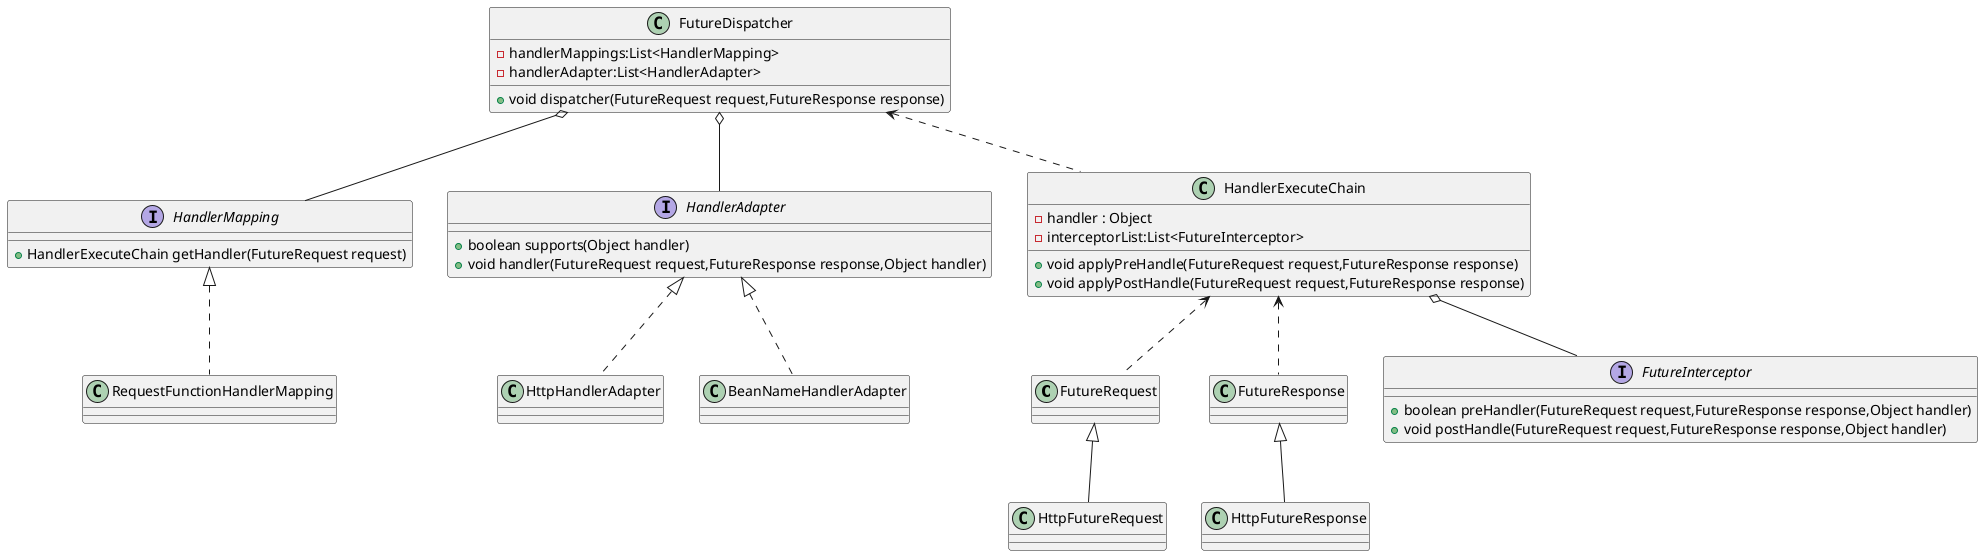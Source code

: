 @startuml
'https://plantuml.com/class-diagram

class FutureRequest
class FutureResponse
class HttpFutureRequest
class HttpFutureResponse
FutureRequest <|-- HttpFutureRequest
FutureResponse <|-- HttpFutureResponse


interface HandlerMapping {
    + HandlerExecuteChain getHandler(FutureRequest request)
}

interface HandlerAdapter{
    + boolean supports(Object handler)
    + void handler(FutureRequest request,FutureResponse response,Object handler)
}
interface FutureInterceptor{
    + boolean preHandler(FutureRequest request,FutureResponse response,Object handler)
    + void postHandle(FutureRequest request,FutureResponse response,Object handler)
}


class HttpHandlerAdapter
class BeanNameHandlerAdapter
HandlerAdapter <|.. HttpHandlerAdapter
HandlerAdapter <|.. BeanNameHandlerAdapter

class HandlerExecuteChain{
    - handler : Object
    - interceptorList:List<FutureInterceptor>
    + void applyPreHandle(FutureRequest request,FutureResponse response)
    + void applyPostHandle(FutureRequest request,FutureResponse response)
}

HandlerExecuteChain o-- FutureInterceptor
HandlerExecuteChain <.. FutureRequest
HandlerExecuteChain <.. FutureResponse


class RequestFunctionHandlerMapping{

}

HandlerMapping <|.. RequestFunctionHandlerMapping


class FutureDispatcher{
    - handlerMappings:List<HandlerMapping>
    - handlerAdapter:List<HandlerAdapter>
    + void dispatcher(FutureRequest request,FutureResponse response)
}
FutureDispatcher o-- HandlerMapping
FutureDispatcher o-- HandlerAdapter
FutureDispatcher <.. HandlerExecuteChain

@enduml